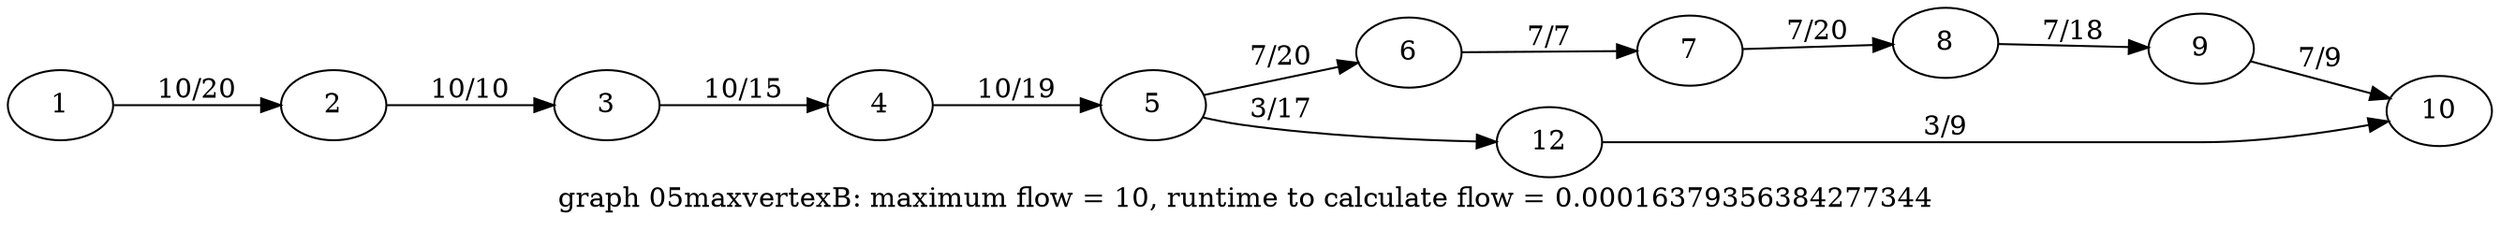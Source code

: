 digraph g{

rankdir = LR

1 -> 2 [label = " 10/20 "];
2 -> 3 [label = " 10/10 "];
3 -> 4 [label = " 10/15 "];
4 -> 5 [label = " 10/19 "];
5 -> 6 [label = " 7/20 "];
6 -> 7 [label = " 7/7 "];
7 -> 8 [label = " 7/20 "];
8 -> 9 [label = " 7/18 "];
9 -> 10 [label = " 7/9 "];
5 -> 12 [label = " 3/17 "];
12 -> 10 [label = " 3/9 "];

label = "graph 05maxvertexB: maximum flow = 10, runtime to calculate flow = 0.00016379356384277344 "
}
